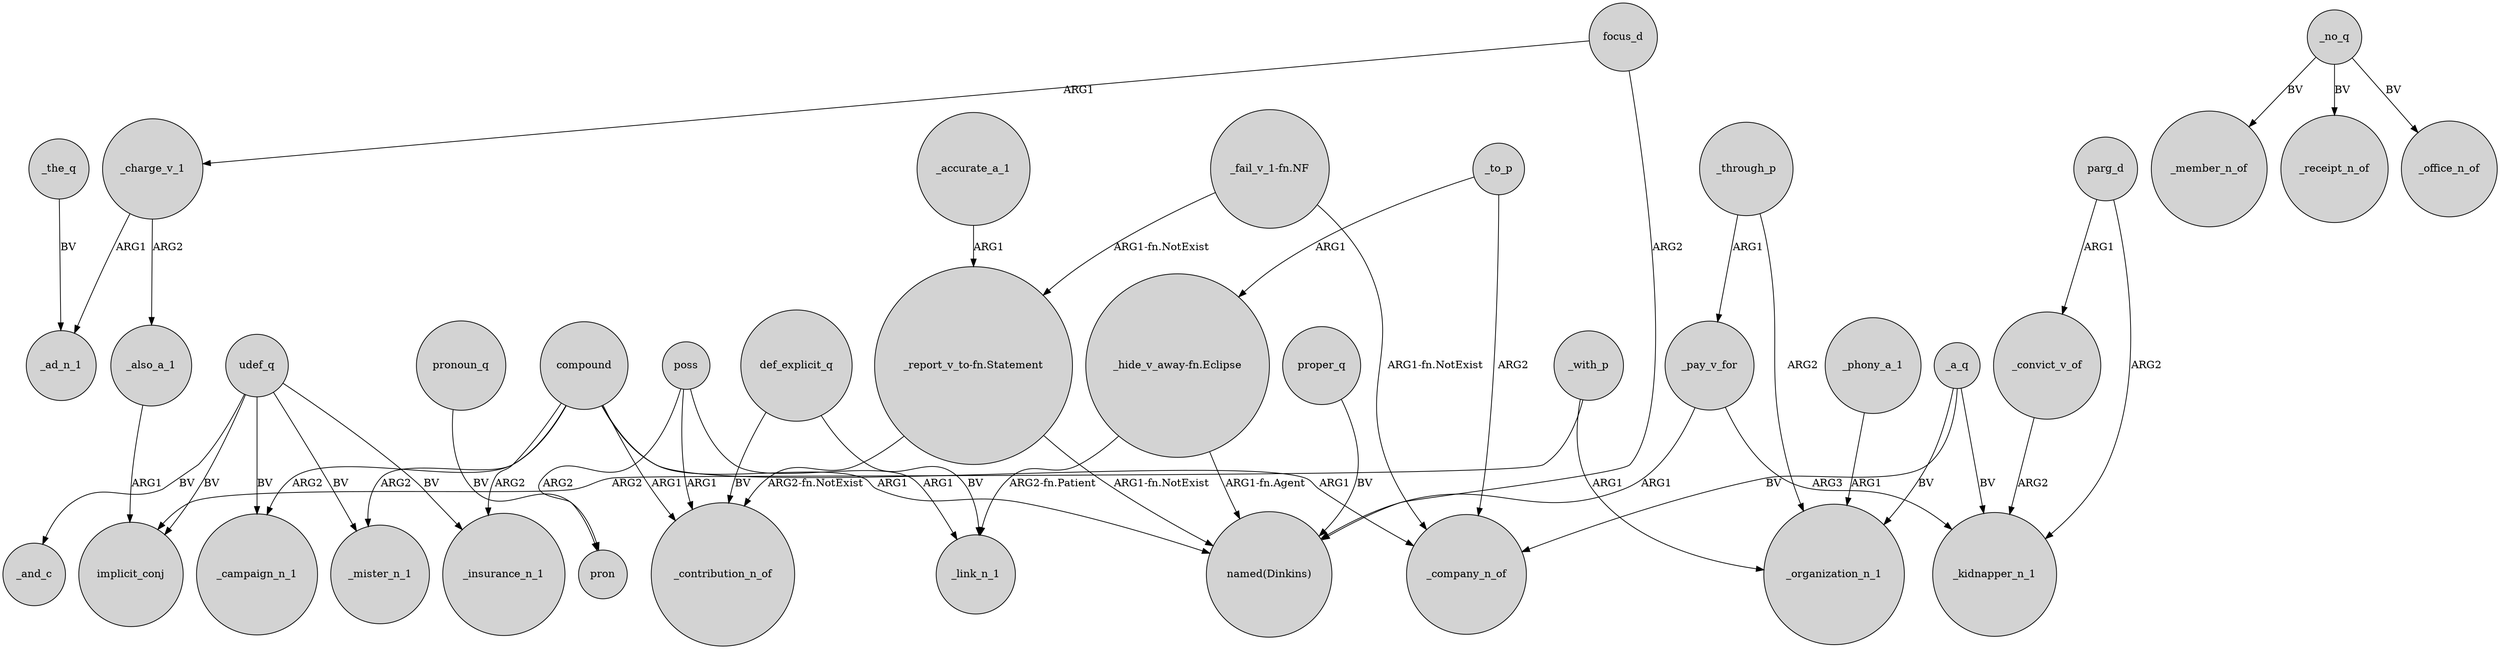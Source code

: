 digraph {
	node [shape=circle style=filled]
	_charge_v_1 -> _ad_n_1 [label=ARG1]
	compound -> _insurance_n_1 [label=ARG2]
	poss -> pron [label=ARG2]
	compound -> _contribution_n_of [label=ARG1]
	focus_d -> "named(Dinkins)" [label=ARG2]
	parg_d -> _kidnapper_n_1 [label=ARG2]
	_to_p -> _company_n_of [label=ARG2]
	udef_q -> _insurance_n_1 [label=BV]
	compound -> _mister_n_1 [label=ARG2]
	_charge_v_1 -> _also_a_1 [label=ARG2]
	"_hide_v_away-fn.Eclipse" -> _link_n_1 [label="ARG2-fn.Patient"]
	udef_q -> _mister_n_1 [label=BV]
	def_explicit_q -> _link_n_1 [label=BV]
	"_report_v_to-fn.Statement" -> "named(Dinkins)" [label="ARG1-fn.NotExist"]
	udef_q -> _campaign_n_1 [label=BV]
	_accurate_a_1 -> "_report_v_to-fn.Statement" [label=ARG1]
	_through_p -> _organization_n_1 [label=ARG2]
	udef_q -> implicit_conj [label=BV]
	poss -> _link_n_1 [label=ARG1]
	_no_q -> _member_n_of [label=BV]
	_a_q -> _kidnapper_n_1 [label=BV]
	"_hide_v_away-fn.Eclipse" -> "named(Dinkins)" [label="ARG1-fn.Agent"]
	compound -> "named(Dinkins)" [label=ARG1]
	_to_p -> "_hide_v_away-fn.Eclipse" [label=ARG1]
	compound -> _company_n_of [label=ARG1]
	pronoun_q -> pron [label=BV]
	_the_q -> _ad_n_1 [label=BV]
	_with_p -> _organization_n_1 [label=ARG1]
	_no_q -> _receipt_n_of [label=BV]
	"_report_v_to-fn.Statement" -> _contribution_n_of [label="ARG2-fn.NotExist"]
	_no_q -> _office_n_of [label=BV]
	def_explicit_q -> _contribution_n_of [label=BV]
	"_fail_v_1-fn.NF" -> _company_n_of [label="ARG1-fn.NotExist"]
	_pay_v_for -> _kidnapper_n_1 [label=ARG3]
	focus_d -> _charge_v_1 [label=ARG1]
	_through_p -> _pay_v_for [label=ARG1]
	_a_q -> _company_n_of [label=BV]
	_convict_v_of -> _kidnapper_n_1 [label=ARG2]
	_a_q -> _organization_n_1 [label=BV]
	_phony_a_1 -> _organization_n_1 [label=ARG1]
	_also_a_1 -> implicit_conj [label=ARG1]
	_with_p -> implicit_conj [label=ARG2]
	"_fail_v_1-fn.NF" -> "_report_v_to-fn.Statement" [label="ARG1-fn.NotExist"]
	poss -> _contribution_n_of [label=ARG1]
	udef_q -> _and_c [label=BV]
	_pay_v_for -> "named(Dinkins)" [label=ARG1]
	parg_d -> _convict_v_of [label=ARG1]
	compound -> _campaign_n_1 [label=ARG2]
	proper_q -> "named(Dinkins)" [label=BV]
}
